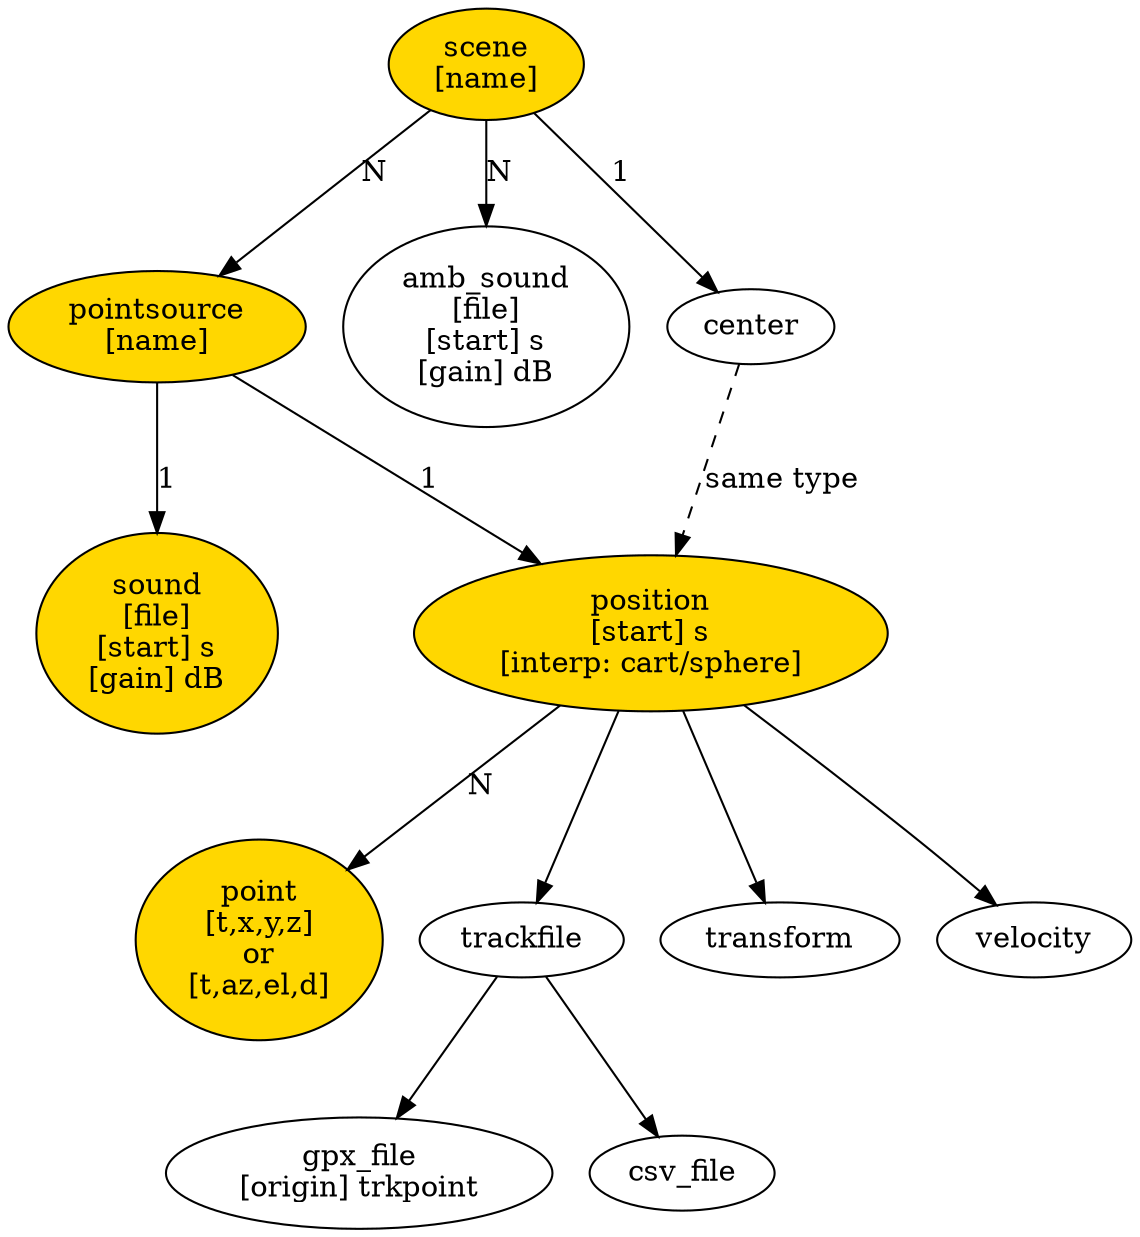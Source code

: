 digraph ap {
  //ranksep = 2.5;
  //splines = true;

  scene [label="scene\n[name]",style="filled",fillcolor="gold"];
  source [label="pointsource\n[name]",style="filled",fillcolor="gold"];
  sound [label="sound\n[file]\n[start] s\n[gain] dB",style="filled",fillcolor="gold"];
  amb_sound [label="amb_sound\n[file]\n[start] s\n[gain] dB"];
  
  gpx_file [label="gpx_file\n[origin] trkpoint"];
  position [label="position\n[start] s\n[interp: cart/sphere]",style="filled",fillcolor="gold"];
  pointlist [label="point\n[t,x,y,z]\nor\n[t,az,el,d]",style="filled",fillcolor="gold"];


  scene -> amb_sound [label="N"];
  scene -> center [label="1"];
  scene -> source [label="N"];
  source -> position [label="1"];
  source -> sound [label="1"];
  center -> position [style="dashed",label="same type"];
  position -> pointlist [label="N"];
  position -> trackfile;
  trackfile -> gpx_file;
  trackfile -> csv_file;
  position -> transform;
  position -> velocity;

}

/*
 * Local Variables:
 * mode: c
 * c-basic-offset: 2
 * End:
 */
